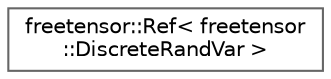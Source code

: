 digraph "Graphical Class Hierarchy"
{
 // LATEX_PDF_SIZE
  bgcolor="transparent";
  edge [fontname=Helvetica,fontsize=10,labelfontname=Helvetica,labelfontsize=10];
  node [fontname=Helvetica,fontsize=10,shape=box,height=0.2,width=0.4];
  rankdir="LR";
  Node0 [label="freetensor::Ref\< freetensor\l::DiscreteRandVar \>",height=0.2,width=0.4,color="grey40", fillcolor="white", style="filled",URL="$classfreetensor_1_1Ref.html",tooltip=" "];
}
